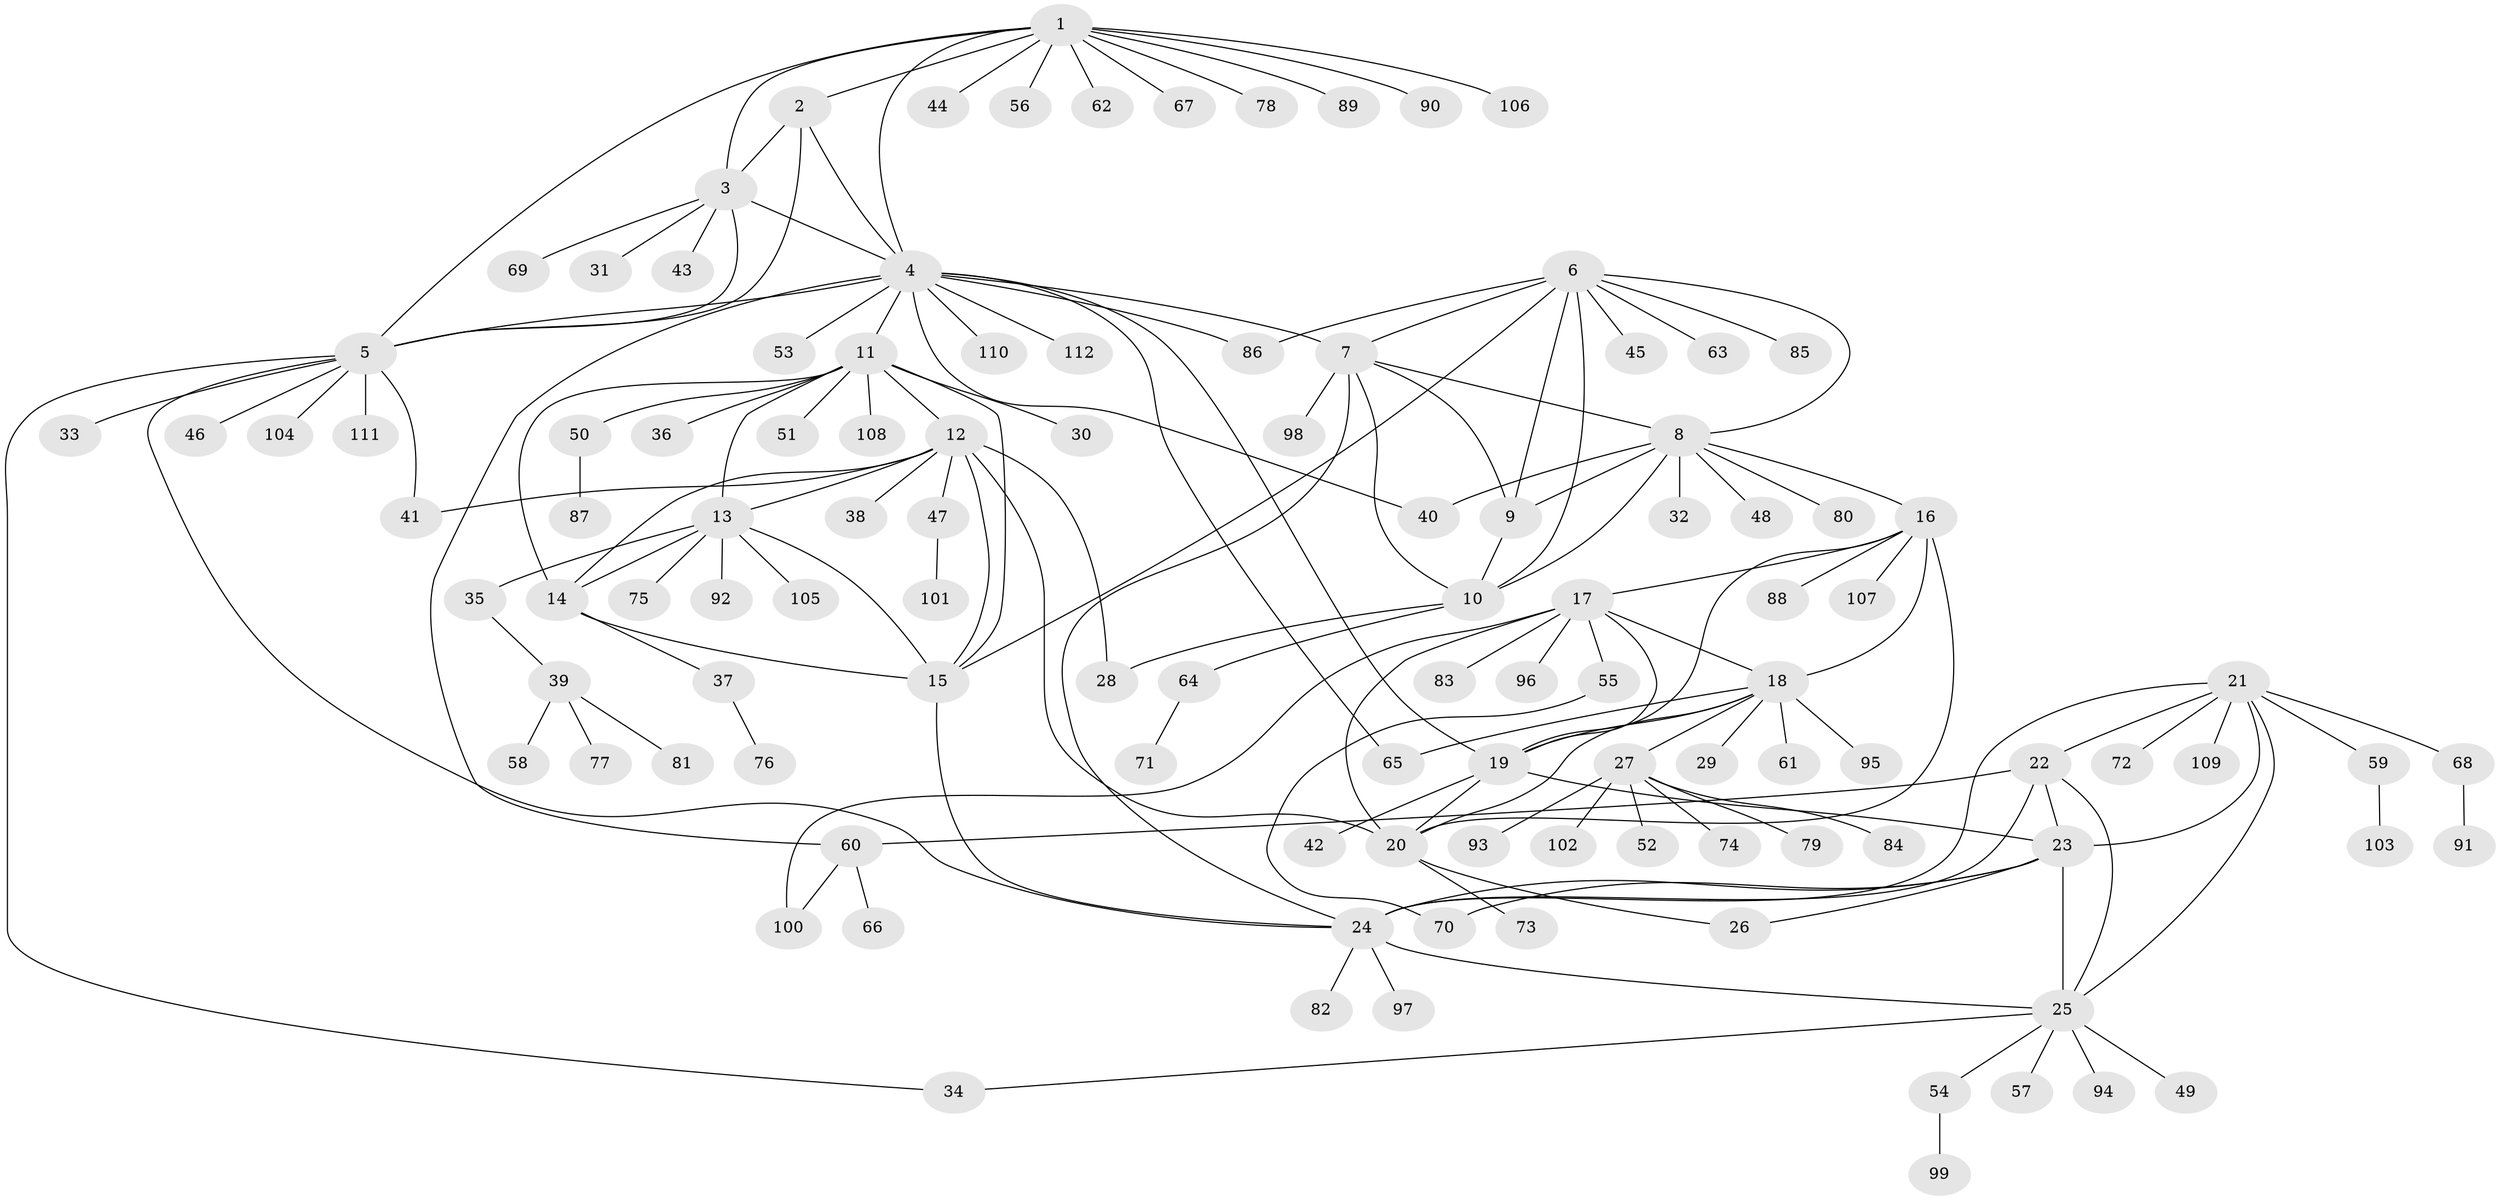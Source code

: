 // coarse degree distribution, {2: 0.11764705882352941, 1: 0.4411764705882353, 6: 0.08823529411764706, 5: 0.058823529411764705, 8: 0.058823529411764705, 4: 0.08823529411764706, 7: 0.029411764705882353, 3: 0.08823529411764706, 9: 0.029411764705882353}
// Generated by graph-tools (version 1.1) at 2025/37/03/04/25 23:37:31]
// undirected, 112 vertices, 157 edges
graph export_dot {
  node [color=gray90,style=filled];
  1;
  2;
  3;
  4;
  5;
  6;
  7;
  8;
  9;
  10;
  11;
  12;
  13;
  14;
  15;
  16;
  17;
  18;
  19;
  20;
  21;
  22;
  23;
  24;
  25;
  26;
  27;
  28;
  29;
  30;
  31;
  32;
  33;
  34;
  35;
  36;
  37;
  38;
  39;
  40;
  41;
  42;
  43;
  44;
  45;
  46;
  47;
  48;
  49;
  50;
  51;
  52;
  53;
  54;
  55;
  56;
  57;
  58;
  59;
  60;
  61;
  62;
  63;
  64;
  65;
  66;
  67;
  68;
  69;
  70;
  71;
  72;
  73;
  74;
  75;
  76;
  77;
  78;
  79;
  80;
  81;
  82;
  83;
  84;
  85;
  86;
  87;
  88;
  89;
  90;
  91;
  92;
  93;
  94;
  95;
  96;
  97;
  98;
  99;
  100;
  101;
  102;
  103;
  104;
  105;
  106;
  107;
  108;
  109;
  110;
  111;
  112;
  1 -- 2;
  1 -- 3;
  1 -- 4;
  1 -- 5;
  1 -- 44;
  1 -- 56;
  1 -- 62;
  1 -- 67;
  1 -- 78;
  1 -- 89;
  1 -- 90;
  1 -- 106;
  2 -- 3;
  2 -- 4;
  2 -- 5;
  3 -- 4;
  3 -- 5;
  3 -- 31;
  3 -- 43;
  3 -- 69;
  4 -- 5;
  4 -- 7;
  4 -- 11;
  4 -- 19;
  4 -- 40;
  4 -- 53;
  4 -- 60;
  4 -- 65;
  4 -- 86;
  4 -- 110;
  4 -- 112;
  5 -- 24;
  5 -- 33;
  5 -- 34;
  5 -- 41;
  5 -- 46;
  5 -- 104;
  5 -- 111;
  6 -- 7;
  6 -- 8;
  6 -- 9;
  6 -- 10;
  6 -- 15;
  6 -- 45;
  6 -- 63;
  6 -- 85;
  6 -- 86;
  7 -- 8;
  7 -- 9;
  7 -- 10;
  7 -- 24;
  7 -- 98;
  8 -- 9;
  8 -- 10;
  8 -- 16;
  8 -- 32;
  8 -- 40;
  8 -- 48;
  8 -- 80;
  9 -- 10;
  10 -- 28;
  10 -- 64;
  11 -- 12;
  11 -- 13;
  11 -- 14;
  11 -- 15;
  11 -- 30;
  11 -- 36;
  11 -- 50;
  11 -- 51;
  11 -- 108;
  12 -- 13;
  12 -- 14;
  12 -- 15;
  12 -- 20;
  12 -- 28;
  12 -- 38;
  12 -- 41;
  12 -- 47;
  13 -- 14;
  13 -- 15;
  13 -- 35;
  13 -- 75;
  13 -- 92;
  13 -- 105;
  14 -- 15;
  14 -- 37;
  15 -- 24;
  16 -- 17;
  16 -- 18;
  16 -- 19;
  16 -- 20;
  16 -- 88;
  16 -- 107;
  17 -- 18;
  17 -- 19;
  17 -- 20;
  17 -- 55;
  17 -- 83;
  17 -- 96;
  17 -- 100;
  18 -- 19;
  18 -- 20;
  18 -- 27;
  18 -- 29;
  18 -- 61;
  18 -- 65;
  18 -- 95;
  19 -- 20;
  19 -- 23;
  19 -- 42;
  20 -- 26;
  20 -- 73;
  21 -- 22;
  21 -- 23;
  21 -- 24;
  21 -- 25;
  21 -- 59;
  21 -- 68;
  21 -- 72;
  21 -- 109;
  22 -- 23;
  22 -- 24;
  22 -- 25;
  22 -- 60;
  23 -- 24;
  23 -- 25;
  23 -- 26;
  23 -- 70;
  24 -- 25;
  24 -- 82;
  24 -- 97;
  25 -- 34;
  25 -- 49;
  25 -- 54;
  25 -- 57;
  25 -- 94;
  27 -- 52;
  27 -- 74;
  27 -- 79;
  27 -- 84;
  27 -- 93;
  27 -- 102;
  35 -- 39;
  37 -- 76;
  39 -- 58;
  39 -- 77;
  39 -- 81;
  47 -- 101;
  50 -- 87;
  54 -- 99;
  55 -- 70;
  59 -- 103;
  60 -- 66;
  60 -- 100;
  64 -- 71;
  68 -- 91;
}
